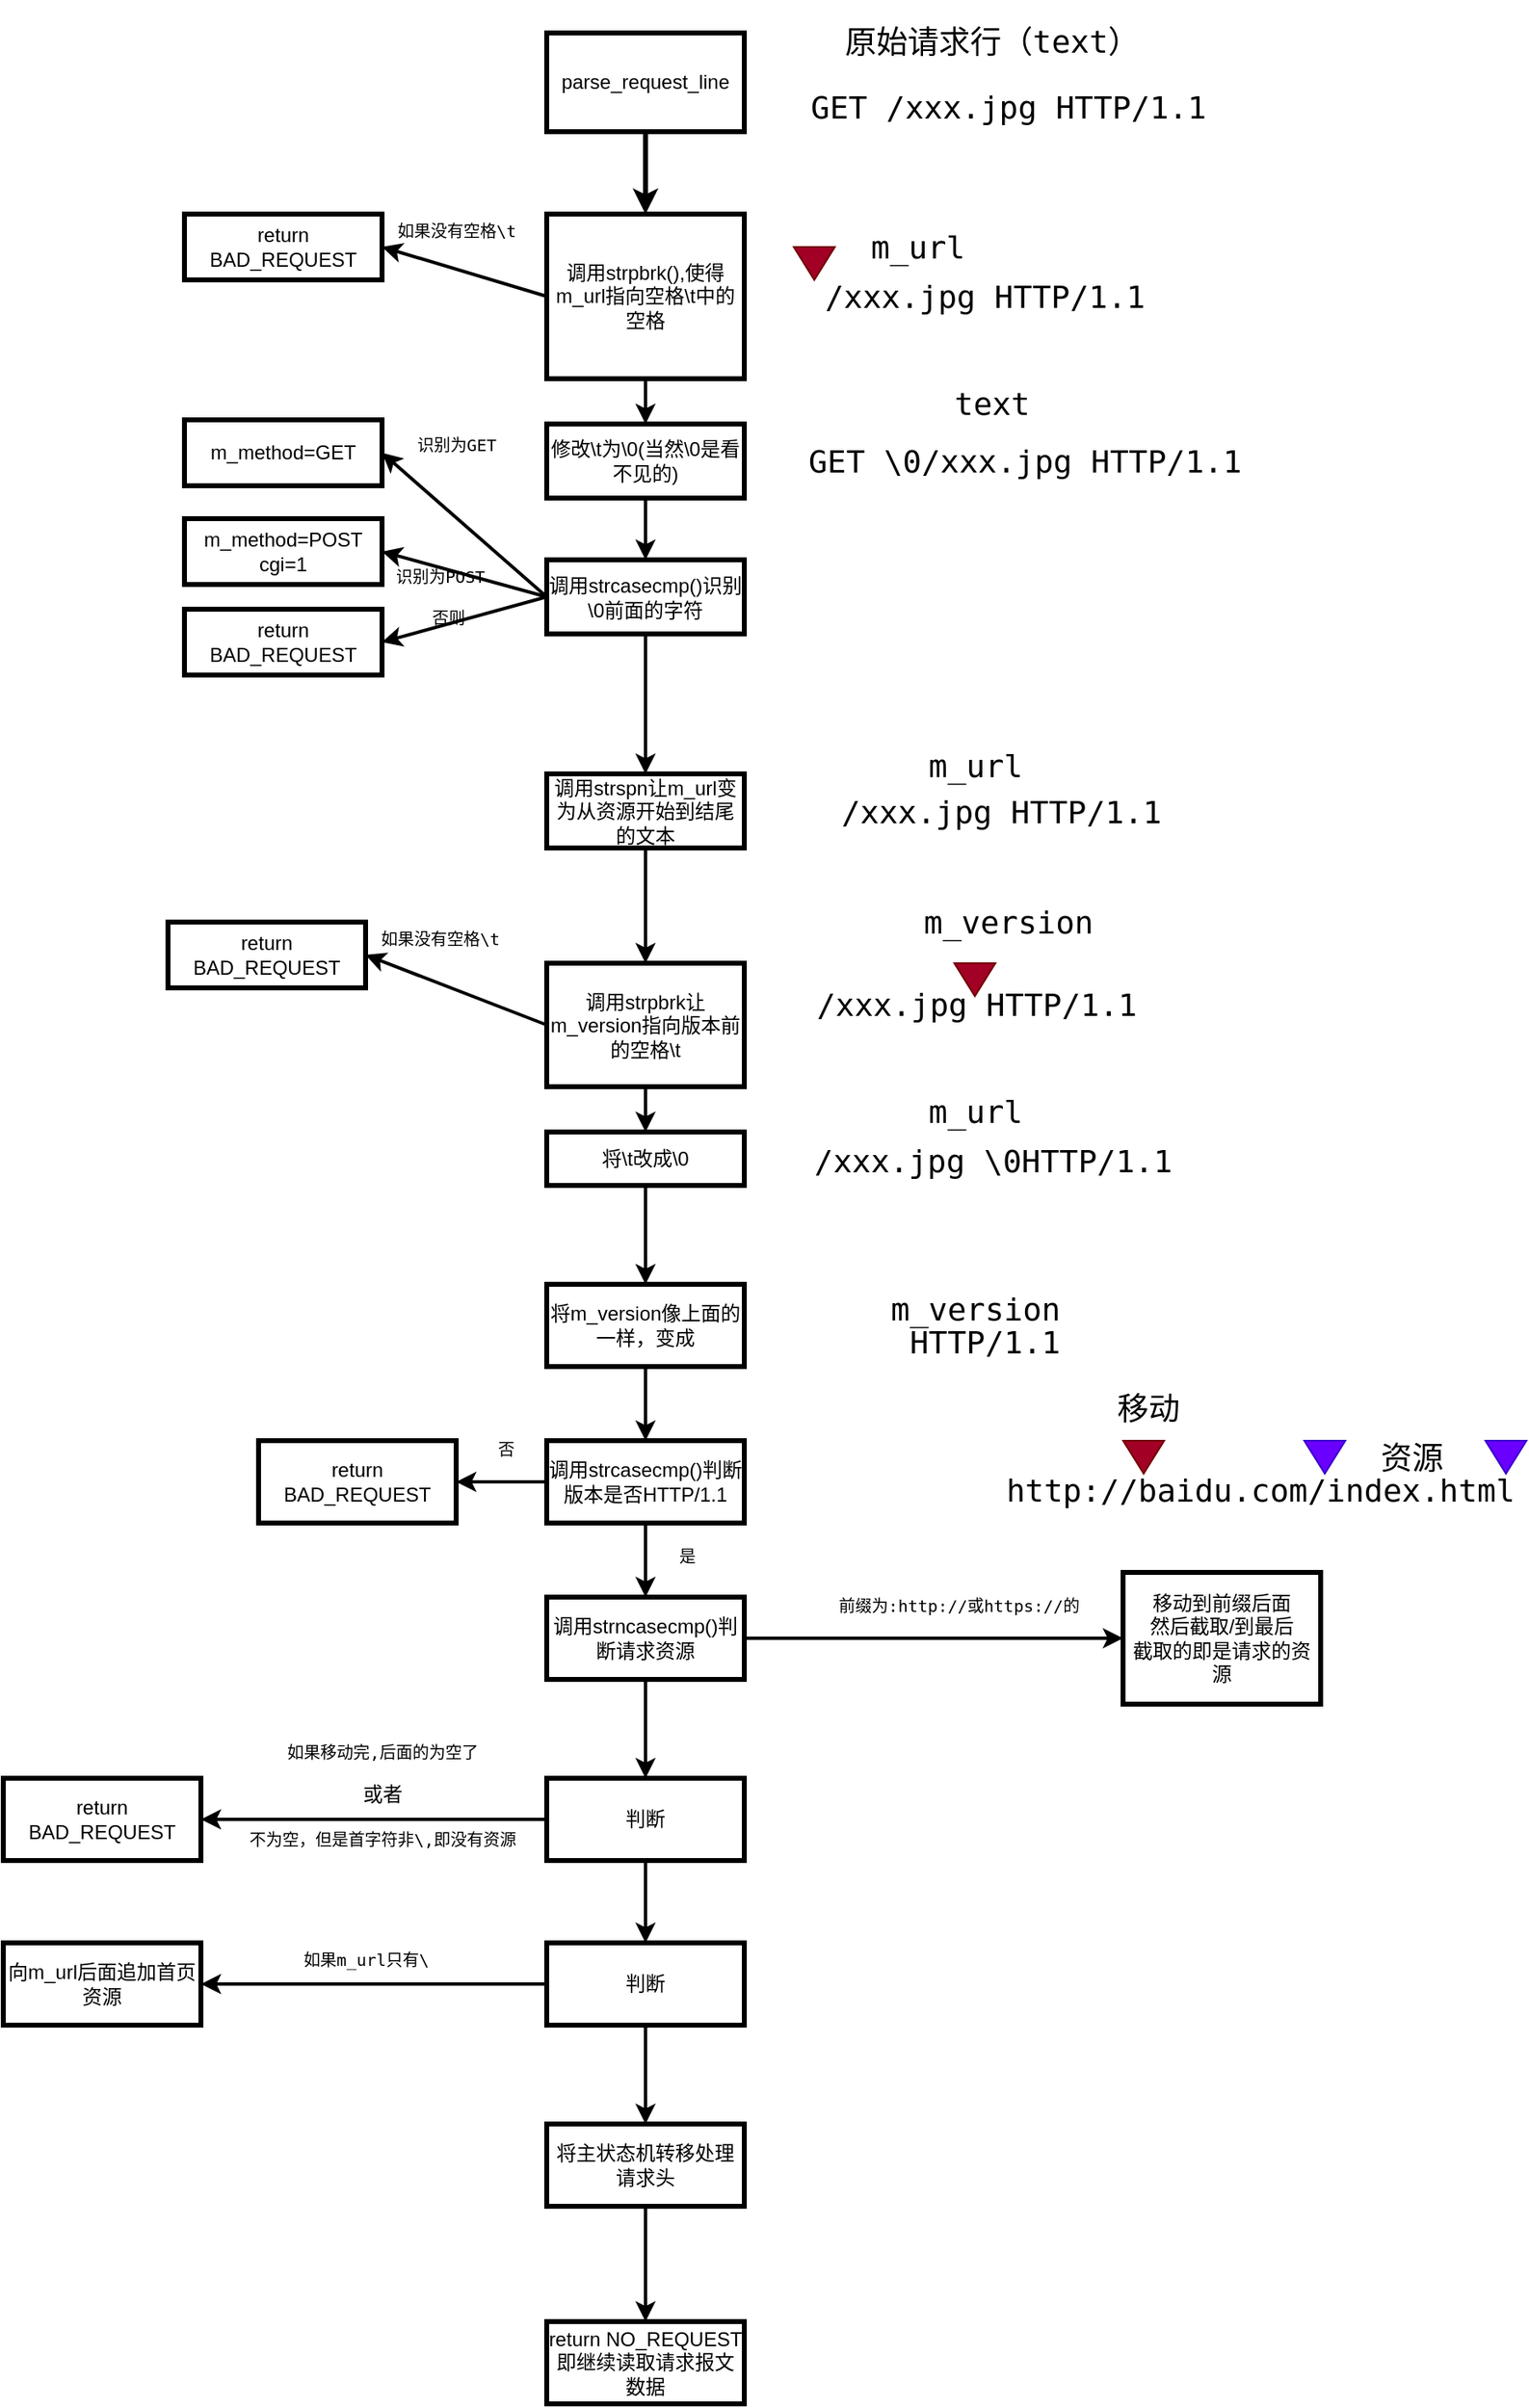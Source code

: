 <mxfile>
    <diagram id="LbE9PppjevmL19wuLY-l" name="第 1 页">
        <mxGraphModel dx="841" dy="502" grid="1" gridSize="10" guides="1" tooltips="1" connect="1" arrows="1" fold="1" page="1" pageScale="1" pageWidth="1200" pageHeight="1920" background="#FFFFFF" math="0" shadow="0">
            <root>
                <mxCell id="0"/>
                <mxCell id="1" parent="0"/>
                <mxCell id="33" style="edgeStyle=none;html=1;exitX=0.5;exitY=1;exitDx=0;exitDy=0;entryX=0.5;entryY=0;entryDx=0;entryDy=0;strokeColor=#000000;strokeWidth=3;" parent="1" source="10" target="31" edge="1">
                    <mxGeometry relative="1" as="geometry"/>
                </mxCell>
                <mxCell id="10" value="parse_request_line" style="whiteSpace=wrap;html=1;strokeColor=#000000;strokeWidth=3;" parent="1" vertex="1">
                    <mxGeometry x="530" y="80" width="120" height="60" as="geometry"/>
                </mxCell>
                <mxCell id="62" style="edgeStyle=none;html=1;exitX=0;exitY=0.5;exitDx=0;exitDy=0;entryX=1;entryY=0.5;entryDx=0;entryDy=0;strokeColor=#000000;strokeWidth=2;" parent="1" source="31" target="61" edge="1">
                    <mxGeometry relative="1" as="geometry"/>
                </mxCell>
                <mxCell id="124" style="edgeStyle=none;html=1;exitX=0.5;exitY=1;exitDx=0;exitDy=0;entryX=0.5;entryY=0;entryDx=0;entryDy=0;fontSize=10;strokeColor=#000000;strokeWidth=2;" edge="1" parent="1" source="31" target="113">
                    <mxGeometry relative="1" as="geometry"/>
                </mxCell>
                <mxCell id="31" value="调用strpbrk(),使得m_url指向空格\t中的空格" style="whiteSpace=wrap;html=1;strokeColor=#000000;strokeWidth=3;" parent="1" vertex="1">
                    <mxGeometry x="530" y="190" width="120" height="100" as="geometry"/>
                </mxCell>
                <mxCell id="61" value="return BAD_REQUEST" style="whiteSpace=wrap;html=1;strokeColor=#000000;strokeWidth=3;" parent="1" vertex="1">
                    <mxGeometry x="310" y="190" width="120" height="40" as="geometry"/>
                </mxCell>
                <mxCell id="70" value="&lt;pre&gt;&lt;span class=&quot;line&quot;&gt;&lt;font color=&quot;#000000&quot; style=&quot;font-size: 19px&quot;&gt;GET /xxx.jpg HTTP/1.1&lt;/font&gt;&lt;/span&gt;&lt;/pre&gt;" style="text;html=1;align=center;verticalAlign=middle;resizable=0;points=[];autosize=1;strokeColor=none;fillColor=none;strokeWidth=6;" parent="1" vertex="1">
                    <mxGeometry x="680" y="100" width="260" height="50" as="geometry"/>
                </mxCell>
                <mxCell id="76" value="&lt;pre&gt;&lt;span class=&quot;line&quot;&gt;&lt;font color=&quot;#000000&quot; style=&quot;font-size: 19px&quot;&gt;原始请求行（text）&lt;/font&gt;&lt;/span&gt;&lt;/pre&gt;" style="text;html=1;align=center;verticalAlign=middle;resizable=0;points=[];autosize=1;strokeColor=none;fillColor=none;strokeWidth=6;" vertex="1" parent="1">
                    <mxGeometry x="705" y="60" width="190" height="50" as="geometry"/>
                </mxCell>
                <mxCell id="100" value="&lt;pre&gt;&lt;br&gt;&lt;/pre&gt;" style="text;html=1;align=center;verticalAlign=middle;resizable=0;points=[];autosize=1;strokeColor=none;fillColor=none;strokeWidth=6;" vertex="1" parent="1">
                    <mxGeometry x="475" y="180" width="20" height="40" as="geometry"/>
                </mxCell>
                <mxCell id="101" value="&lt;pre&gt;&lt;span class=&quot;line&quot;&gt;&lt;font color=&quot;#000000&quot; style=&quot;font-size: 19px&quot;&gt; /xxx.jpg HTTP/1.1&lt;/font&gt;&lt;/span&gt;&lt;/pre&gt;" style="text;html=1;align=center;verticalAlign=middle;resizable=0;points=[];autosize=1;strokeColor=none;fillColor=none;strokeWidth=6;" vertex="1" parent="1">
                    <mxGeometry x="680" y="215" width="220" height="50" as="geometry"/>
                </mxCell>
                <mxCell id="102" value="&lt;pre&gt;&lt;br&gt;&lt;/pre&gt;" style="text;html=1;align=center;verticalAlign=middle;resizable=0;points=[];autosize=1;strokeColor=none;fillColor=none;strokeWidth=6;" vertex="1" parent="1">
                    <mxGeometry x="710" y="185" width="20" height="40" as="geometry"/>
                </mxCell>
                <mxCell id="103" value="" style="triangle;whiteSpace=wrap;html=1;direction=south;fillColor=#a20025;fontColor=#ffffff;strokeColor=#6F0000;" vertex="1" parent="1">
                    <mxGeometry x="680" y="210" width="25" height="20" as="geometry"/>
                </mxCell>
                <mxCell id="104" value="&lt;pre&gt;&lt;font color=&quot;#000000&quot;&gt;&lt;span style=&quot;font-size: 19px&quot;&gt;m_url&lt;/span&gt;&lt;/font&gt;&lt;/pre&gt;" style="text;html=1;align=center;verticalAlign=middle;resizable=0;points=[];autosize=1;strokeColor=none;fillColor=none;strokeWidth=6;" vertex="1" parent="1">
                    <mxGeometry x="720" y="185" width="70" height="50" as="geometry"/>
                </mxCell>
                <mxCell id="105" value="&lt;pre&gt;&lt;font color=&quot;#000000&quot; style=&quot;font-size: 10px&quot;&gt;如果没有空格\t&lt;/font&gt;&lt;/pre&gt;" style="text;html=1;align=center;verticalAlign=middle;resizable=0;points=[];autosize=1;strokeColor=none;fillColor=none;strokeWidth=6;" vertex="1" parent="1">
                    <mxGeometry x="430" y="180" width="90" height="40" as="geometry"/>
                </mxCell>
                <mxCell id="110" value="&lt;pre&gt;&lt;br&gt;&lt;/pre&gt;" style="text;html=1;align=center;verticalAlign=middle;resizable=0;points=[];autosize=1;strokeColor=none;fillColor=none;strokeWidth=6;" vertex="1" parent="1">
                    <mxGeometry x="710" y="250" width="20" height="40" as="geometry"/>
                </mxCell>
                <mxCell id="125" style="edgeStyle=none;html=1;exitX=0.5;exitY=1;exitDx=0;exitDy=0;entryX=0.5;entryY=0;entryDx=0;entryDy=0;fontSize=10;strokeColor=#000000;strokeWidth=2;" edge="1" parent="1" source="113" target="115">
                    <mxGeometry relative="1" as="geometry"/>
                </mxCell>
                <mxCell id="113" value="修改\t为\0(当然\0是看不见的)" style="whiteSpace=wrap;html=1;strokeColor=#000000;strokeWidth=3;" vertex="1" parent="1">
                    <mxGeometry x="530" y="317.5" width="120" height="45" as="geometry"/>
                </mxCell>
                <mxCell id="114" value="&lt;pre&gt;&lt;span class=&quot;line&quot;&gt;&lt;font color=&quot;#000000&quot; style=&quot;font-size: 19px&quot;&gt;GET \0/xxx.jpg HTTP/1.1&lt;/font&gt;&lt;/span&gt;&lt;/pre&gt;" style="text;html=1;align=center;verticalAlign=middle;resizable=0;points=[];autosize=1;strokeColor=none;fillColor=none;strokeWidth=6;" vertex="1" parent="1">
                    <mxGeometry x="680" y="315" width="280" height="50" as="geometry"/>
                </mxCell>
                <mxCell id="120" style="edgeStyle=none;html=1;exitX=0;exitY=0.5;exitDx=0;exitDy=0;entryX=1;entryY=0.5;entryDx=0;entryDy=0;fontSize=10;strokeColor=#000000;strokeWidth=2;" edge="1" parent="1" source="115" target="117">
                    <mxGeometry relative="1" as="geometry"/>
                </mxCell>
                <mxCell id="121" style="edgeStyle=none;html=1;exitX=0;exitY=0.5;exitDx=0;exitDy=0;entryX=1;entryY=0.5;entryDx=0;entryDy=0;fontSize=10;strokeColor=#000000;strokeWidth=2;" edge="1" parent="1" source="115" target="119">
                    <mxGeometry relative="1" as="geometry"/>
                </mxCell>
                <mxCell id="129" style="edgeStyle=none;html=1;exitX=0;exitY=0.5;exitDx=0;exitDy=0;entryX=1;entryY=0.5;entryDx=0;entryDy=0;fontSize=10;strokeColor=#000000;strokeWidth=2;" edge="1" parent="1" source="115" target="128">
                    <mxGeometry relative="1" as="geometry"/>
                </mxCell>
                <mxCell id="135" style="edgeStyle=none;html=1;exitX=0.5;exitY=1;exitDx=0;exitDy=0;entryX=0.5;entryY=0;entryDx=0;entryDy=0;fontSize=10;strokeColor=#000000;strokeWidth=2;" edge="1" parent="1" source="115" target="132">
                    <mxGeometry relative="1" as="geometry"/>
                </mxCell>
                <mxCell id="115" value="调用strcasecmp()识别\0前面的字符" style="whiteSpace=wrap;html=1;strokeColor=#000000;strokeWidth=3;" vertex="1" parent="1">
                    <mxGeometry x="530" y="400" width="120" height="45" as="geometry"/>
                </mxCell>
                <mxCell id="117" value="m_method=GET" style="whiteSpace=wrap;html=1;strokeColor=#000000;strokeWidth=3;" vertex="1" parent="1">
                    <mxGeometry x="310" y="315" width="120" height="40" as="geometry"/>
                </mxCell>
                <mxCell id="119" value="m_method=POST&lt;br&gt;cgi=1" style="whiteSpace=wrap;html=1;strokeColor=#000000;strokeWidth=3;" vertex="1" parent="1">
                    <mxGeometry x="310" y="375" width="120" height="40" as="geometry"/>
                </mxCell>
                <mxCell id="122" value="&lt;pre&gt;&lt;font color=&quot;#000000&quot;&gt;&lt;span style=&quot;font-size: 10px&quot;&gt;识别为GET&lt;/span&gt;&lt;/font&gt;&lt;/pre&gt;" style="text;html=1;align=center;verticalAlign=middle;resizable=0;points=[];autosize=1;strokeColor=none;fillColor=none;strokeWidth=6;" vertex="1" parent="1">
                    <mxGeometry x="445" y="310" width="60" height="40" as="geometry"/>
                </mxCell>
                <mxCell id="123" value="&lt;pre&gt;&lt;font color=&quot;#000000&quot;&gt;&lt;span style=&quot;font-size: 10px&quot;&gt;识别为POST&lt;/span&gt;&lt;/font&gt;&lt;/pre&gt;" style="text;html=1;align=center;verticalAlign=middle;resizable=0;points=[];autosize=1;strokeColor=none;fillColor=none;strokeWidth=6;" vertex="1" parent="1">
                    <mxGeometry x="430" y="390" width="70" height="40" as="geometry"/>
                </mxCell>
                <mxCell id="128" value="return BAD_REQUEST" style="whiteSpace=wrap;html=1;strokeColor=#000000;strokeWidth=3;" vertex="1" parent="1">
                    <mxGeometry x="310" y="430" width="120" height="40" as="geometry"/>
                </mxCell>
                <mxCell id="130" value="&lt;pre&gt;&lt;font color=&quot;#000000&quot;&gt;&lt;span style=&quot;font-size: 10px&quot;&gt;否则&lt;/span&gt;&lt;/font&gt;&lt;/pre&gt;" style="text;html=1;align=center;verticalAlign=middle;resizable=0;points=[];autosize=1;strokeColor=none;fillColor=none;strokeWidth=6;" vertex="1" parent="1">
                    <mxGeometry x="450" y="415" width="40" height="40" as="geometry"/>
                </mxCell>
                <mxCell id="131" value="&lt;pre&gt;&lt;font color=&quot;#000000&quot;&gt;&lt;span style=&quot;font-size: 19px&quot;&gt;text&lt;/span&gt;&lt;/font&gt;&lt;/pre&gt;" style="text;html=1;align=center;verticalAlign=middle;resizable=0;points=[];autosize=1;strokeColor=none;fillColor=none;strokeWidth=6;" vertex="1" parent="1">
                    <mxGeometry x="770" y="280" width="60" height="50" as="geometry"/>
                </mxCell>
                <mxCell id="147" style="edgeStyle=none;html=1;exitX=0.5;exitY=1;exitDx=0;exitDy=0;fontSize=10;strokeColor=#000000;strokeWidth=2;" edge="1" parent="1" source="132" target="137">
                    <mxGeometry relative="1" as="geometry"/>
                </mxCell>
                <mxCell id="132" value="调用strspn让m_url变为从资源开始到结尾的文本" style="whiteSpace=wrap;html=1;strokeColor=#000000;strokeWidth=3;" vertex="1" parent="1">
                    <mxGeometry x="530" y="530" width="120" height="45" as="geometry"/>
                </mxCell>
                <mxCell id="133" value="&lt;pre&gt;&lt;span class=&quot;line&quot;&gt;&lt;font color=&quot;#000000&quot; style=&quot;font-size: 19px&quot;&gt; /xxx.jpg HTTP/1.1&lt;/font&gt;&lt;/span&gt;&lt;/pre&gt;" style="text;html=1;align=center;verticalAlign=middle;resizable=0;points=[];autosize=1;strokeColor=none;fillColor=none;strokeWidth=6;" vertex="1" parent="1">
                    <mxGeometry x="690" y="527.5" width="220" height="50" as="geometry"/>
                </mxCell>
                <mxCell id="136" value="&lt;pre&gt;&lt;font color=&quot;#000000&quot;&gt;&lt;span style=&quot;font-size: 19px&quot;&gt;m_url&lt;/span&gt;&lt;/font&gt;&lt;/pre&gt;" style="text;html=1;align=center;verticalAlign=middle;resizable=0;points=[];autosize=1;strokeColor=none;fillColor=none;strokeWidth=6;" vertex="1" parent="1">
                    <mxGeometry x="755" y="500" width="70" height="50" as="geometry"/>
                </mxCell>
                <mxCell id="146" style="edgeStyle=none;html=1;exitX=0;exitY=0.5;exitDx=0;exitDy=0;entryX=1;entryY=0.5;entryDx=0;entryDy=0;fontSize=10;strokeColor=#000000;strokeWidth=2;" edge="1" parent="1" source="137" target="143">
                    <mxGeometry relative="1" as="geometry"/>
                </mxCell>
                <mxCell id="157" style="edgeStyle=none;html=1;exitX=0.5;exitY=1;exitDx=0;exitDy=0;entryX=0.5;entryY=0;entryDx=0;entryDy=0;fontSize=10;strokeColor=#000000;strokeWidth=2;" edge="1" parent="1" source="137" target="148">
                    <mxGeometry relative="1" as="geometry"/>
                </mxCell>
                <mxCell id="137" value="调用strpbrk让m_version指向版本前的空格\t" style="whiteSpace=wrap;html=1;strokeColor=#000000;strokeWidth=3;" vertex="1" parent="1">
                    <mxGeometry x="530" y="645" width="120" height="75" as="geometry"/>
                </mxCell>
                <mxCell id="138" value="&lt;pre&gt;&lt;span class=&quot;line&quot;&gt;&lt;font color=&quot;#000000&quot; style=&quot;font-size: 19px&quot;&gt; /xxx.jpg HTTP/1.1&lt;/font&gt;&lt;/span&gt;&lt;/pre&gt;" style="text;html=1;align=center;verticalAlign=middle;resizable=0;points=[];autosize=1;strokeColor=none;fillColor=none;strokeWidth=6;" vertex="1" parent="1">
                    <mxGeometry x="675" y="645" width="220" height="50" as="geometry"/>
                </mxCell>
                <mxCell id="140" value="" style="triangle;whiteSpace=wrap;html=1;direction=south;fillColor=#a20025;fontColor=#ffffff;strokeColor=#6F0000;" vertex="1" parent="1">
                    <mxGeometry x="777.5" y="645" width="25" height="20" as="geometry"/>
                </mxCell>
                <mxCell id="141" value="&lt;pre&gt;&lt;font color=&quot;#000000&quot;&gt;&lt;span style=&quot;font-size: 19px&quot;&gt;m_version&lt;/span&gt;&lt;/font&gt;&lt;/pre&gt;" style="text;html=1;align=center;verticalAlign=middle;resizable=0;points=[];autosize=1;strokeColor=none;fillColor=none;strokeWidth=6;" vertex="1" parent="1">
                    <mxGeometry x="750" y="595" width="120" height="50" as="geometry"/>
                </mxCell>
                <mxCell id="143" value="return BAD_REQUEST" style="whiteSpace=wrap;html=1;strokeColor=#000000;strokeWidth=3;" vertex="1" parent="1">
                    <mxGeometry x="300" y="620" width="120" height="40" as="geometry"/>
                </mxCell>
                <mxCell id="144" value="&lt;pre&gt;&lt;br&gt;&lt;/pre&gt;" style="text;html=1;align=center;verticalAlign=middle;resizable=0;points=[];autosize=1;strokeColor=none;fillColor=none;strokeWidth=6;" vertex="1" parent="1">
                    <mxGeometry x="465" y="610" width="20" height="40" as="geometry"/>
                </mxCell>
                <mxCell id="145" value="&lt;pre&gt;&lt;font color=&quot;#000000&quot; style=&quot;font-size: 10px&quot;&gt;如果没有空格\t&lt;/font&gt;&lt;/pre&gt;" style="text;html=1;align=center;verticalAlign=middle;resizable=0;points=[];autosize=1;strokeColor=none;fillColor=none;strokeWidth=6;" vertex="1" parent="1">
                    <mxGeometry x="420" y="610" width="90" height="40" as="geometry"/>
                </mxCell>
                <mxCell id="158" style="edgeStyle=none;html=1;exitX=0.5;exitY=1;exitDx=0;exitDy=0;entryX=0.5;entryY=0;entryDx=0;entryDy=0;fontSize=10;strokeColor=#000000;strokeWidth=2;" edge="1" parent="1" source="148" target="156">
                    <mxGeometry relative="1" as="geometry"/>
                </mxCell>
                <mxCell id="148" value="将\t改成\0" style="whiteSpace=wrap;html=1;strokeColor=#000000;strokeWidth=3;" vertex="1" parent="1">
                    <mxGeometry x="530" y="747.5" width="120" height="32.5" as="geometry"/>
                </mxCell>
                <mxCell id="149" value="&lt;pre&gt;&lt;span class=&quot;line&quot;&gt;&lt;font color=&quot;#000000&quot; style=&quot;font-size: 19px&quot;&gt; HTTP/1.1&lt;/font&gt;&lt;/span&gt;&lt;/pre&gt;" style="text;html=1;align=center;verticalAlign=middle;resizable=0;points=[];autosize=1;strokeColor=none;fillColor=none;strokeWidth=6;" vertex="1" parent="1">
                    <mxGeometry x="730" y="850" width="120" height="50" as="geometry"/>
                </mxCell>
                <mxCell id="153" value="&lt;pre&gt;&lt;span class=&quot;line&quot;&gt;&lt;font color=&quot;#000000&quot; style=&quot;font-size: 19px&quot;&gt; /xxx.jpg \0HTTP/1.1&lt;/font&gt;&lt;/span&gt;&lt;/pre&gt;" style="text;html=1;align=center;verticalAlign=middle;resizable=0;points=[];autosize=1;strokeColor=none;fillColor=none;strokeWidth=6;" vertex="1" parent="1">
                    <mxGeometry x="675" y="740" width="240" height="50" as="geometry"/>
                </mxCell>
                <mxCell id="154" value="&lt;pre&gt;&lt;font color=&quot;#000000&quot;&gt;&lt;span style=&quot;font-size: 19px&quot;&gt;m_url&lt;/span&gt;&lt;/font&gt;&lt;/pre&gt;" style="text;html=1;align=center;verticalAlign=middle;resizable=0;points=[];autosize=1;strokeColor=none;fillColor=none;strokeWidth=6;" vertex="1" parent="1">
                    <mxGeometry x="755" y="710" width="70" height="50" as="geometry"/>
                </mxCell>
                <mxCell id="155" value="&lt;pre&gt;&lt;font color=&quot;#000000&quot;&gt;&lt;span style=&quot;font-size: 19px&quot;&gt;m_version&lt;/span&gt;&lt;/font&gt;&lt;/pre&gt;" style="text;html=1;align=center;verticalAlign=middle;resizable=0;points=[];autosize=1;strokeColor=none;fillColor=none;strokeWidth=6;" vertex="1" parent="1">
                    <mxGeometry x="730" y="830" width="120" height="50" as="geometry"/>
                </mxCell>
                <mxCell id="166" style="edgeStyle=none;html=1;exitX=0.5;exitY=1;exitDx=0;exitDy=0;fontSize=10;strokeColor=#000000;strokeWidth=2;" edge="1" parent="1" source="156" target="159">
                    <mxGeometry relative="1" as="geometry"/>
                </mxCell>
                <mxCell id="156" value="将m_version像上面的一样，变成" style="whiteSpace=wrap;html=1;strokeColor=#000000;strokeWidth=3;" vertex="1" parent="1">
                    <mxGeometry x="530" y="840" width="120" height="50" as="geometry"/>
                </mxCell>
                <mxCell id="161" style="edgeStyle=none;html=1;exitX=0;exitY=0.5;exitDx=0;exitDy=0;entryX=1;entryY=0.5;entryDx=0;entryDy=0;fontSize=10;strokeColor=#000000;strokeWidth=2;" edge="1" parent="1" source="159" target="160">
                    <mxGeometry relative="1" as="geometry"/>
                </mxCell>
                <mxCell id="165" style="edgeStyle=none;html=1;exitX=0.5;exitY=1;exitDx=0;exitDy=0;entryX=0.5;entryY=0;entryDx=0;entryDy=0;fontSize=10;strokeColor=#000000;strokeWidth=2;" edge="1" parent="1" source="159" target="163">
                    <mxGeometry relative="1" as="geometry"/>
                </mxCell>
                <mxCell id="159" value="调用strcasecmp()判断版本是否HTTP/1.1" style="whiteSpace=wrap;html=1;strokeColor=#000000;strokeWidth=3;" vertex="1" parent="1">
                    <mxGeometry x="530" y="935" width="120" height="50" as="geometry"/>
                </mxCell>
                <mxCell id="160" value="return BAD_REQUEST" style="whiteSpace=wrap;html=1;strokeColor=#000000;strokeWidth=3;" vertex="1" parent="1">
                    <mxGeometry x="355" y="935" width="120" height="50" as="geometry"/>
                </mxCell>
                <mxCell id="162" value="&lt;pre&gt;&lt;font color=&quot;#000000&quot;&gt;&lt;span style=&quot;font-size: 10px&quot;&gt;否&lt;/span&gt;&lt;/font&gt;&lt;/pre&gt;" style="text;html=1;align=center;verticalAlign=middle;resizable=0;points=[];autosize=1;strokeColor=none;fillColor=none;strokeWidth=6;" vertex="1" parent="1">
                    <mxGeometry x="490" y="920" width="30" height="40" as="geometry"/>
                </mxCell>
                <mxCell id="171" style="edgeStyle=none;html=1;exitX=1;exitY=0.5;exitDx=0;exitDy=0;entryX=0;entryY=0.5;entryDx=0;entryDy=0;fontSize=10;strokeColor=#000000;strokeWidth=2;" edge="1" parent="1" source="163" target="167">
                    <mxGeometry relative="1" as="geometry"/>
                </mxCell>
                <mxCell id="187" style="edgeStyle=none;html=1;exitX=0.5;exitY=1;exitDx=0;exitDy=0;entryX=0.5;entryY=0;entryDx=0;entryDy=0;fontSize=10;fontColor=#000000;strokeColor=#000000;strokeWidth=2;" edge="1" parent="1" source="163" target="182">
                    <mxGeometry relative="1" as="geometry"/>
                </mxCell>
                <mxCell id="163" value="调用strncasecmp()判断请求资源" style="whiteSpace=wrap;html=1;strokeColor=#000000;strokeWidth=3;" vertex="1" parent="1">
                    <mxGeometry x="530" y="1030" width="120" height="50" as="geometry"/>
                </mxCell>
                <mxCell id="164" value="&lt;pre&gt;&lt;font color=&quot;#000000&quot;&gt;&lt;span style=&quot;font-size: 10px&quot;&gt;是&lt;/span&gt;&lt;/font&gt;&lt;/pre&gt;" style="text;html=1;align=center;verticalAlign=middle;resizable=0;points=[];autosize=1;strokeColor=none;fillColor=none;strokeWidth=6;" vertex="1" parent="1">
                    <mxGeometry x="600" y="985" width="30" height="40" as="geometry"/>
                </mxCell>
                <mxCell id="167" value="移动到前缀后面&lt;br&gt;然后截取/到最后&lt;br&gt;截取的即是请求的资源" style="whiteSpace=wrap;html=1;strokeColor=#000000;strokeWidth=3;" vertex="1" parent="1">
                    <mxGeometry x="880" y="1015" width="120" height="80" as="geometry"/>
                </mxCell>
                <mxCell id="170" value="&lt;pre&gt;&lt;font color=&quot;#000000&quot;&gt;&lt;span style=&quot;font-size: 10px&quot;&gt;前缀为:http://或https://的&lt;/span&gt;&lt;/font&gt;&lt;/pre&gt;" style="text;html=1;align=center;verticalAlign=middle;resizable=0;points=[];autosize=1;strokeColor=none;fillColor=none;strokeWidth=6;" vertex="1" parent="1">
                    <mxGeometry x="700" y="1015" width="160" height="40" as="geometry"/>
                </mxCell>
                <mxCell id="173" value="&lt;pre&gt;&lt;font color=&quot;#000000&quot;&gt;&lt;span style=&quot;font-size: 19px&quot;&gt;http://baidu.com/index.html&lt;/span&gt;&lt;/font&gt;&lt;/pre&gt;" style="text;html=1;align=center;verticalAlign=middle;resizable=0;points=[];autosize=1;strokeColor=none;fillColor=none;strokeWidth=6;" vertex="1" parent="1">
                    <mxGeometry x="802.5" y="940" width="320" height="50" as="geometry"/>
                </mxCell>
                <mxCell id="174" value="" style="triangle;whiteSpace=wrap;html=1;direction=south;fillColor=#a20025;fontColor=#ffffff;strokeColor=#6F0000;" vertex="1" parent="1">
                    <mxGeometry x="880" y="935" width="25" height="20" as="geometry"/>
                </mxCell>
                <mxCell id="175" value="" style="triangle;whiteSpace=wrap;html=1;direction=south;fillColor=#6a00ff;fontColor=#ffffff;strokeColor=#3700CC;" vertex="1" parent="1">
                    <mxGeometry x="990" y="935" width="25" height="20" as="geometry"/>
                </mxCell>
                <mxCell id="176" value="" style="triangle;whiteSpace=wrap;html=1;direction=south;fillColor=#6a00ff;fontColor=#ffffff;strokeColor=#3700CC;" vertex="1" parent="1">
                    <mxGeometry x="1100" y="935" width="25" height="20" as="geometry"/>
                </mxCell>
                <mxCell id="177" value="&lt;pre&gt;&lt;font color=&quot;#000000&quot;&gt;&lt;span style=&quot;font-size: 19px&quot;&gt;移动&lt;/span&gt;&lt;/font&gt;&lt;/pre&gt;" style="text;html=1;align=center;verticalAlign=middle;resizable=0;points=[];autosize=1;strokeColor=none;fillColor=none;strokeWidth=6;" vertex="1" parent="1">
                    <mxGeometry x="870" y="890" width="50" height="50" as="geometry"/>
                </mxCell>
                <mxCell id="178" value="&lt;pre&gt;&lt;font color=&quot;#000000&quot;&gt;&lt;span style=&quot;font-size: 19px&quot;&gt;资源&lt;/span&gt;&lt;/font&gt;&lt;/pre&gt;" style="text;html=1;align=center;verticalAlign=middle;resizable=0;points=[];autosize=1;strokeColor=none;fillColor=none;strokeWidth=6;" vertex="1" parent="1">
                    <mxGeometry x="1030" y="920" width="50" height="50" as="geometry"/>
                </mxCell>
                <mxCell id="186" style="edgeStyle=none;html=1;exitX=0;exitY=0.5;exitDx=0;exitDy=0;entryX=1;entryY=0.5;entryDx=0;entryDy=0;fontSize=10;fontColor=#000000;strokeColor=#000000;strokeWidth=2;" edge="1" parent="1" source="182" target="184">
                    <mxGeometry relative="1" as="geometry"/>
                </mxCell>
                <mxCell id="192" style="edgeStyle=none;html=1;exitX=0.5;exitY=1;exitDx=0;exitDy=0;fontSize=10;fontColor=#000000;strokeColor=#000000;strokeWidth=2;" edge="1" parent="1" source="182" target="188">
                    <mxGeometry relative="1" as="geometry"/>
                </mxCell>
                <mxCell id="182" value="判断" style="whiteSpace=wrap;html=1;strokeColor=#000000;strokeWidth=3;" vertex="1" parent="1">
                    <mxGeometry x="530" y="1140" width="120" height="50" as="geometry"/>
                </mxCell>
                <mxCell id="184" value="return BAD_REQUEST" style="whiteSpace=wrap;html=1;strokeColor=#000000;strokeWidth=3;" vertex="1" parent="1">
                    <mxGeometry x="200" y="1140" width="120" height="50" as="geometry"/>
                </mxCell>
                <mxCell id="185" value="&lt;pre&gt;&lt;font color=&quot;#000000&quot;&gt;&lt;span style=&quot;font-size: 10px&quot;&gt;如果移动完,后面的为空了&lt;/span&gt;&lt;/font&gt;&lt;/pre&gt;&lt;pre&gt;&lt;font color=&quot;#000000&quot;&gt;或者&lt;/font&gt;&lt;/pre&gt;&lt;pre&gt;&lt;font color=&quot;#000000&quot;&gt;&lt;span style=&quot;font-size: 10px&quot;&gt;不为空，但是首字符非\,即没有资源&lt;/span&gt;&lt;/font&gt;&lt;/pre&gt;" style="text;html=1;align=center;verticalAlign=middle;resizable=0;points=[];autosize=1;strokeColor=none;fillColor=none;strokeWidth=6;" vertex="1" parent="1">
                    <mxGeometry x="340" y="1100" width="180" height="100" as="geometry"/>
                </mxCell>
                <mxCell id="190" style="edgeStyle=none;html=1;exitX=0;exitY=0.5;exitDx=0;exitDy=0;entryX=1;entryY=0.5;entryDx=0;entryDy=0;fontSize=10;fontColor=#000000;strokeColor=#000000;strokeWidth=2;" edge="1" parent="1" source="188" target="189">
                    <mxGeometry relative="1" as="geometry"/>
                </mxCell>
                <mxCell id="194" style="edgeStyle=none;html=1;exitX=0.5;exitY=1;exitDx=0;exitDy=0;entryX=0.5;entryY=0;entryDx=0;entryDy=0;fontSize=10;fontColor=#000000;strokeColor=#000000;strokeWidth=2;" edge="1" parent="1" source="188" target="193">
                    <mxGeometry relative="1" as="geometry"/>
                </mxCell>
                <mxCell id="188" value="判断" style="whiteSpace=wrap;html=1;strokeColor=#000000;strokeWidth=3;" vertex="1" parent="1">
                    <mxGeometry x="530" y="1240" width="120" height="50" as="geometry"/>
                </mxCell>
                <mxCell id="189" value="向m_url后面追加首页资源" style="whiteSpace=wrap;html=1;strokeColor=#000000;strokeWidth=3;" vertex="1" parent="1">
                    <mxGeometry x="200" y="1240" width="120" height="50" as="geometry"/>
                </mxCell>
                <mxCell id="191" value="&lt;pre&gt;&lt;font color=&quot;#000000&quot;&gt;&lt;span style=&quot;font-size: 10px&quot;&gt;如果m_url只有\&lt;/span&gt;&lt;/font&gt;&lt;/pre&gt;" style="text;html=1;align=center;verticalAlign=middle;resizable=0;points=[];autosize=1;strokeColor=none;fillColor=none;strokeWidth=6;" vertex="1" parent="1">
                    <mxGeometry x="375" y="1230" width="90" height="40" as="geometry"/>
                </mxCell>
                <mxCell id="196" style="edgeStyle=none;html=1;exitX=0.5;exitY=1;exitDx=0;exitDy=0;fontSize=10;fontColor=#000000;strokeColor=#000000;strokeWidth=2;" edge="1" parent="1" source="193" target="195">
                    <mxGeometry relative="1" as="geometry"/>
                </mxCell>
                <mxCell id="193" value="将主状态机转移处理请求头" style="whiteSpace=wrap;html=1;strokeColor=#000000;strokeWidth=3;" vertex="1" parent="1">
                    <mxGeometry x="530" y="1350" width="120" height="50" as="geometry"/>
                </mxCell>
                <mxCell id="195" value="return NO_REQUEST&lt;br&gt;即继续读取请求报文数据" style="whiteSpace=wrap;html=1;strokeColor=#000000;strokeWidth=3;" vertex="1" parent="1">
                    <mxGeometry x="530" y="1470" width="120" height="50" as="geometry"/>
                </mxCell>
            </root>
        </mxGraphModel>
    </diagram>
</mxfile>